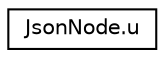 digraph "Graphical Class Hierarchy"
{
 // LATEX_PDF_SIZE
  edge [fontname="Helvetica",fontsize="10",labelfontname="Helvetica",labelfontsize="10"];
  node [fontname="Helvetica",fontsize="10",shape=record];
  rankdir="LR";
  Node0 [label="JsonNode.u",height=0.2,width=0.4,color="black", fillcolor="white", style="filled",URL="$db/d1b/sqlite3_8c.html#d7/d00/unionJsonNode_8u",tooltip=" "];
}
